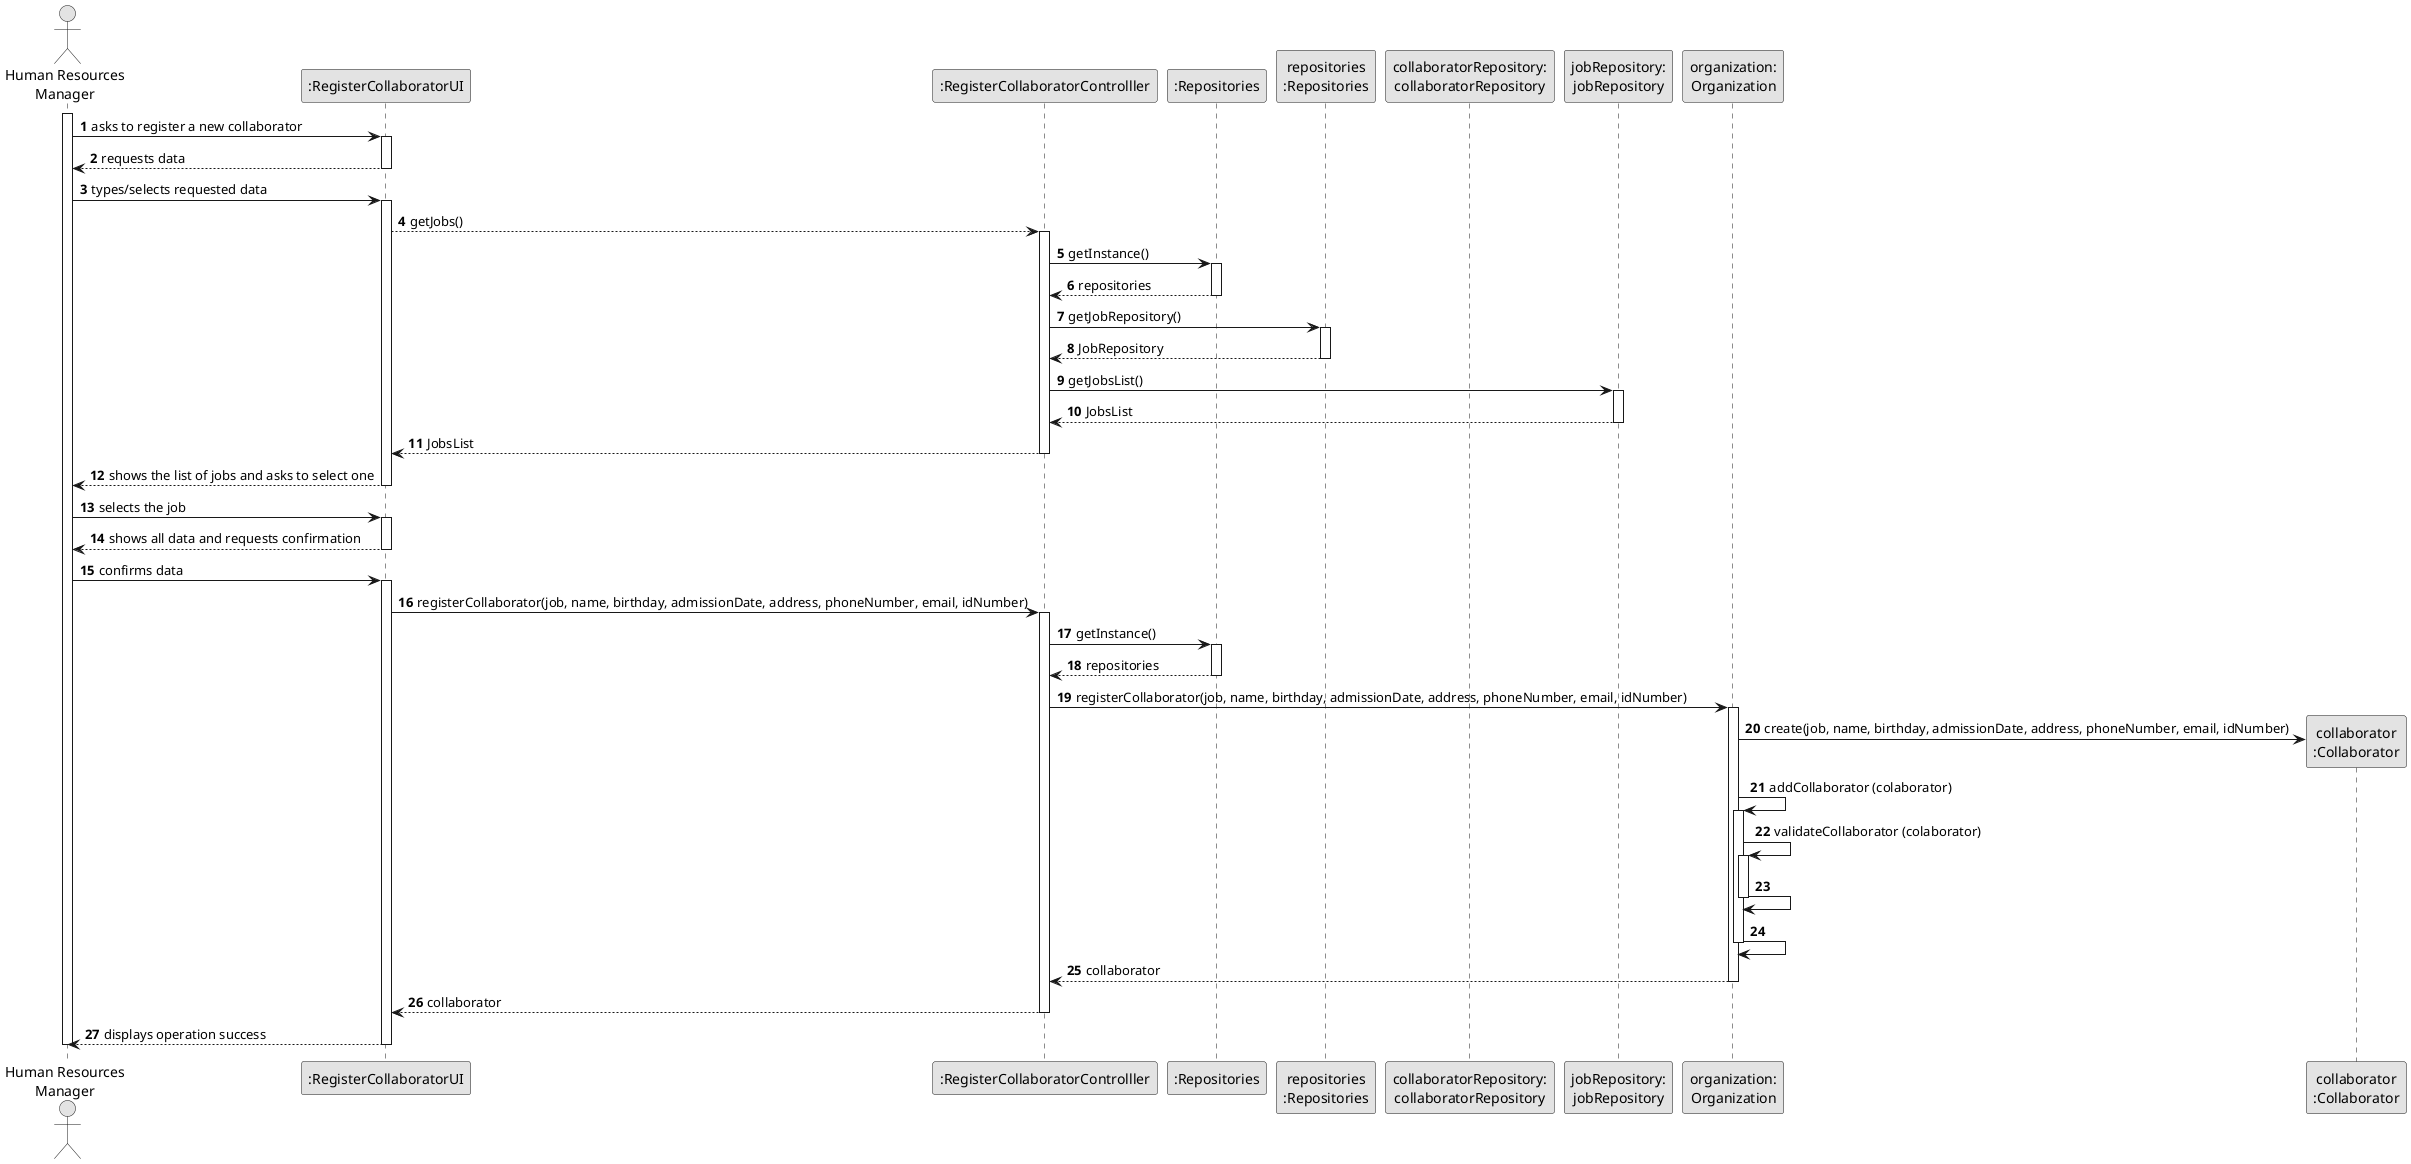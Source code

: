 @startuml
skinparam monochrome true
skinparam packageStyle rectangle
skinparam shadowing false

autonumber

'hide footbox
actor "Human Resources\nManager" as HRM
participant ":RegisterCollaboratorUI" as UI
participant ":RegisterCollaboratorControlller" as CTRL
participant ":Repositories" as REP
participant "repositories\n:Repositories" as REPS
participant "collaboratorRepository:\ncollaboratorRepository" as collaboratorRepository
participant "jobRepository:\njobRepository" as jobRepository
participant "organization:\nOrganization" as organization
participant "collaborator\n:Collaborator" as COLLABORATOR

activate HRM

    HRM -> UI : asks to register a new collaborator
    activate UI

    UI --> HRM : requests data
    deactivate UI

    HRM -> UI : types/selects requested data
    activate UI

        UI --> CTRL : getJobs()
        activate CTRL

            CTRL -> REP : getInstance()
            activate REP

            REP --> CTRL: repositories
            deactivate REP

            CTRL -> REPS : getJobRepository()
            activate REPS

            REPS --> CTRL: JobRepository
            deactivate REPS

            CTRL -> jobRepository: getJobsList()
            activate jobRepository

            jobRepository --> CTRL : JobsList
            deactivate jobRepository

            CTRL --> UI : JobsList
            deactivate CTRL

    UI --> HRM : shows the list of jobs and asks to select one
    deactivate UI

    HRM -> UI : selects the job
    activate UI

    UI --> HRM : shows all data and requests confirmation
    deactivate UI

    HRM -> UI : confirms data
    activate UI

        UI -> CTRL: registerCollaborator(job, name, birthday, admissionDate, address, phoneNumber, email, idNumber)
        activate CTRL

            CTRL -> REP: getInstance()
            activate REP

            REP --> CTRL: repositories
            deactivate REP

            CTRL -> organization: registerCollaborator(job, name, birthday, admissionDate, address, phoneNumber, email, idNumber)
            activate organization

                organization -> COLLABORATOR** : create(job, name, birthday, admissionDate, address, phoneNumber, email, idNumber)

                organization -> organization: addCollaborator (colaborator)
                activate organization

                organization -> organization: validateCollaborator (colaborator)
                activate organization

                organization -> organization
                deactivate organization

                organization -> organization
                deactivate organization

            organization --> CTRL: collaborator
            deactivate organization

        CTRL --> UI: collaborator
        deactivate CTRL

    UI --> HRM: displays operation success
    deactivate UI

deactivate HRM

@enduml